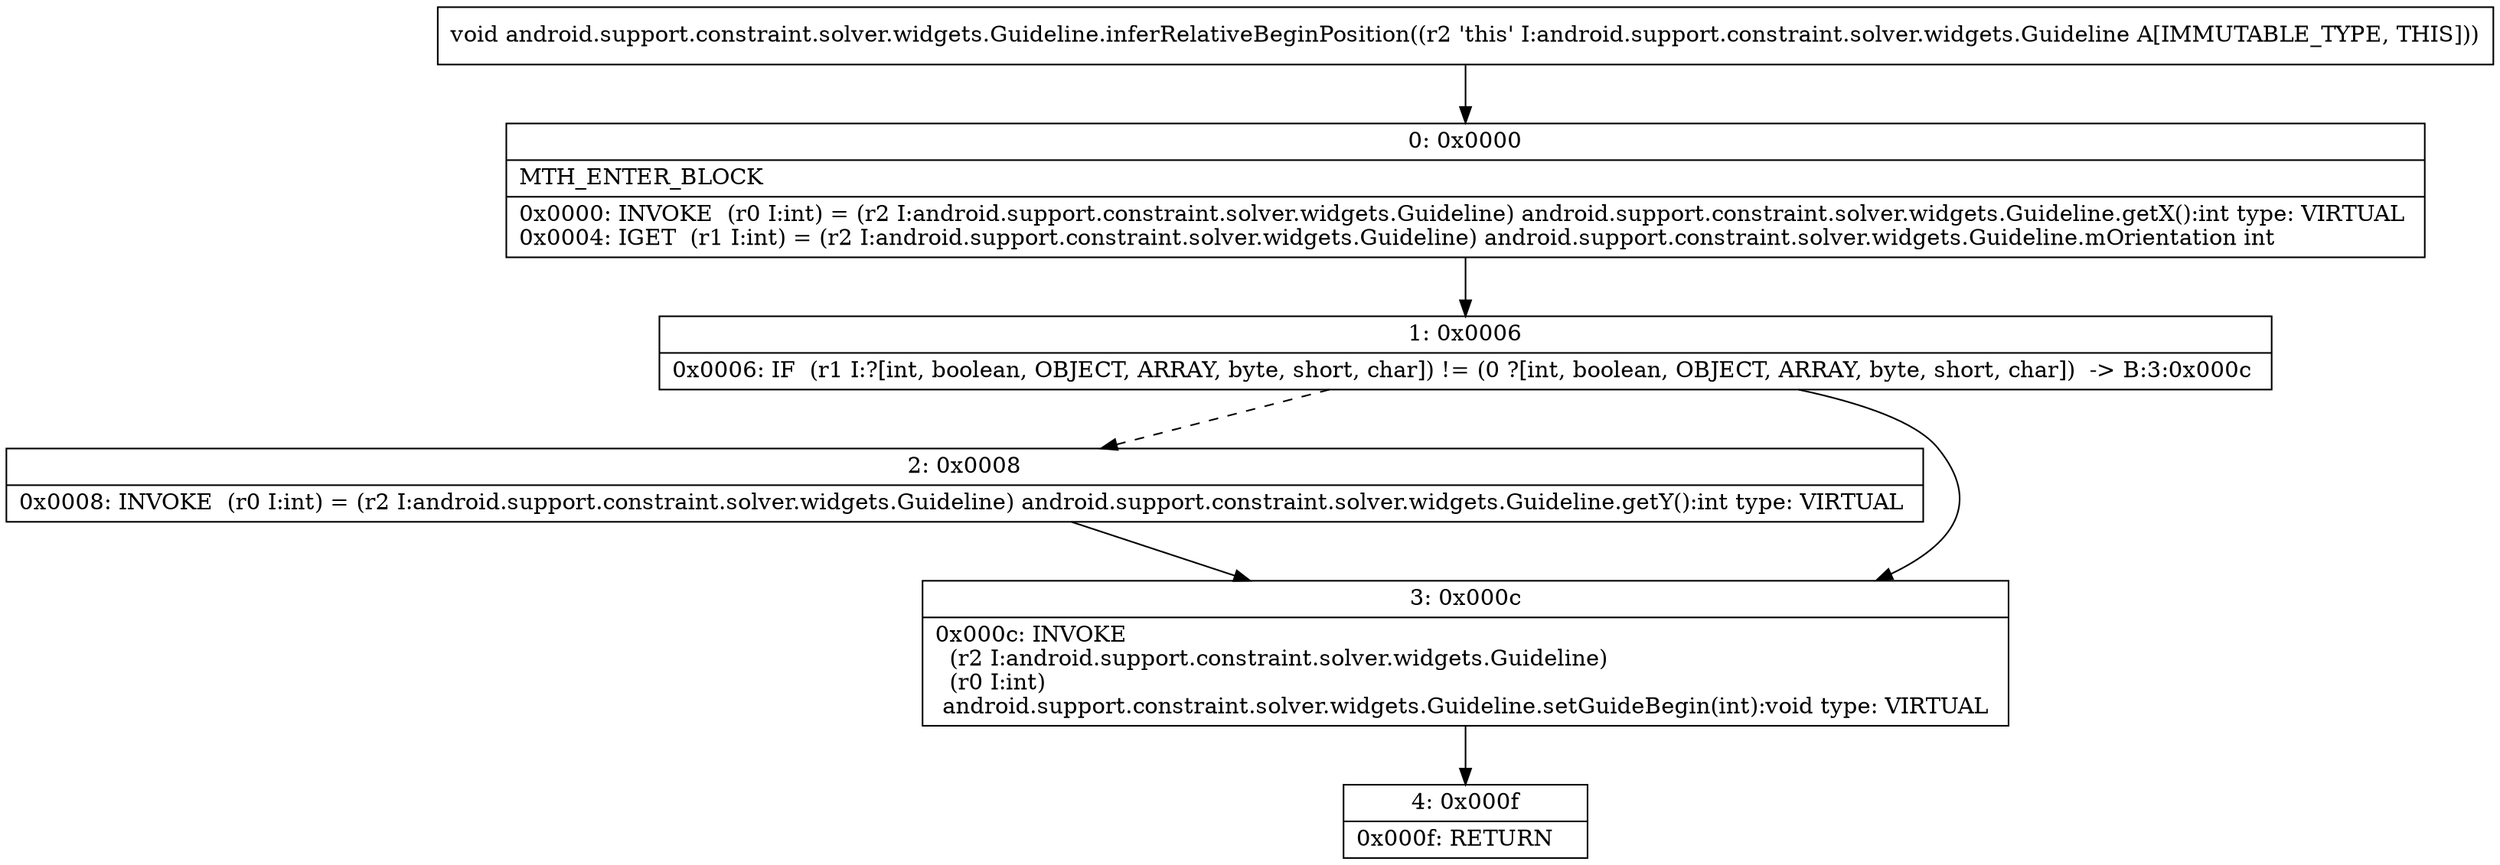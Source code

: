 digraph "CFG forandroid.support.constraint.solver.widgets.Guideline.inferRelativeBeginPosition()V" {
Node_0 [shape=record,label="{0\:\ 0x0000|MTH_ENTER_BLOCK\l|0x0000: INVOKE  (r0 I:int) = (r2 I:android.support.constraint.solver.widgets.Guideline) android.support.constraint.solver.widgets.Guideline.getX():int type: VIRTUAL \l0x0004: IGET  (r1 I:int) = (r2 I:android.support.constraint.solver.widgets.Guideline) android.support.constraint.solver.widgets.Guideline.mOrientation int \l}"];
Node_1 [shape=record,label="{1\:\ 0x0006|0x0006: IF  (r1 I:?[int, boolean, OBJECT, ARRAY, byte, short, char]) != (0 ?[int, boolean, OBJECT, ARRAY, byte, short, char])  \-\> B:3:0x000c \l}"];
Node_2 [shape=record,label="{2\:\ 0x0008|0x0008: INVOKE  (r0 I:int) = (r2 I:android.support.constraint.solver.widgets.Guideline) android.support.constraint.solver.widgets.Guideline.getY():int type: VIRTUAL \l}"];
Node_3 [shape=record,label="{3\:\ 0x000c|0x000c: INVOKE  \l  (r2 I:android.support.constraint.solver.widgets.Guideline)\l  (r0 I:int)\l android.support.constraint.solver.widgets.Guideline.setGuideBegin(int):void type: VIRTUAL \l}"];
Node_4 [shape=record,label="{4\:\ 0x000f|0x000f: RETURN   \l}"];
MethodNode[shape=record,label="{void android.support.constraint.solver.widgets.Guideline.inferRelativeBeginPosition((r2 'this' I:android.support.constraint.solver.widgets.Guideline A[IMMUTABLE_TYPE, THIS])) }"];
MethodNode -> Node_0;
Node_0 -> Node_1;
Node_1 -> Node_2[style=dashed];
Node_1 -> Node_3;
Node_2 -> Node_3;
Node_3 -> Node_4;
}

